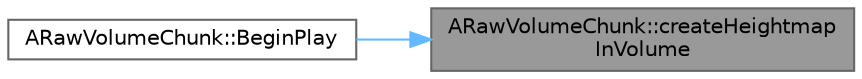 digraph "ARawVolumeChunk::createHeightmapInVolume"
{
 // LATEX_PDF_SIZE
  bgcolor="transparent";
  edge [fontname=Helvetica,fontsize=10,labelfontname=Helvetica,labelfontsize=10];
  node [fontname=Helvetica,fontsize=10,shape=box,height=0.2,width=0.4];
  rankdir="RL";
  Node1 [id="Node000001",label="ARawVolumeChunk::createHeightmap\lInVolume",height=0.2,width=0.4,color="gray40", fillcolor="grey60", style="filled", fontcolor="black",tooltip=" "];
  Node1 -> Node2 [id="edge1_Node000001_Node000002",dir="back",color="steelblue1",style="solid",tooltip=" "];
  Node2 [id="Node000002",label="ARawVolumeChunk::BeginPlay",height=0.2,width=0.4,color="grey40", fillcolor="white", style="filled",URL="$class_a_raw_volume_chunk.html#a1ec2359fb4ecf9f09ba08934648f33e5",tooltip=" "];
}
